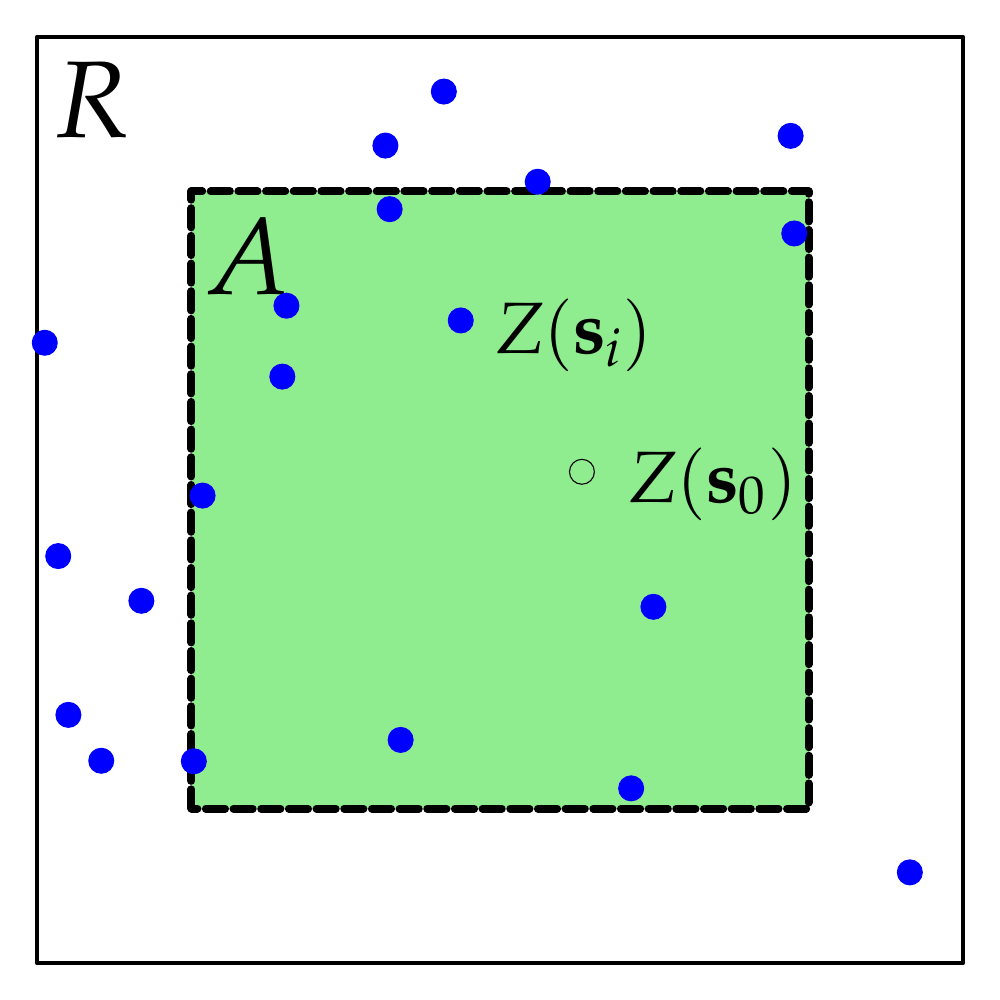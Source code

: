 % Created by tikzDevice version 0.6.2-92-0ad2792 on 2013-06-04 16:33:46
% !TEX encoding = UTF-8 Unicode
\documentclass[mathserif,compress]{beamer}
\nonstopmode

\usepackage{tikz}

\usepackage[active,tightpage,psfixbb]{preview}

\PreviewEnvironment{pgfpicture}

\setlength\PreviewBorder{0pt}

\newcommand{\SweaveOpts}[1]{}  % do not interfere with LaTeX
\newcommand{\SweaveInput}[1]{} % because they are not real TeX commands
\newcommand{\Sexpr}[1]{}       % will only be parsed by R

 
\usepackage{beamerthemeDresden} 
\usepackage[english]{babel}
\usepackage{amsmath,amssymb}
\usepackage[latin1]{inputenc}
\usepackage{palatino}
\usepackage{graphicx}
\usepackage{subfigure}
\usepackage{pgf}
\usepackage{relsize}
\def\beq{\begin{equation}}
\def\eeq{\end{equation}}
\def\bit{\begin{itemize}}
\def\eit{\end{itemize}}
\def\bdm{\begin{displaymath}}
\def\edm{\end{displaymath}}
\def\ben{\begin{enumerate}}
\def\een{\end{enumerate}}
\def\bc{\mathbf{c}}
\def\bd{\mathbf{d}}
\def\bh{\mathbf{h}}
\def\bm{\mathbf{m}}
\def\br{\mathbf{r}}
\def\bs{\mathbf{s}}
\def\bu{\mathbf{u}}
\def\bv{\mathbf{v}}
\def\bw{\mathbf{w}}
\def\bx{\mathbf{x}}
\def\by{\mathbf{y}}
\def\bz{\mathbf{z}}
\def\bA{\mathbf{A}}
\def\bD{\mathbf{D}}
\def\bG{\mathbf{G}}
\def\bI{\mathbf{I}}
\def\bQ{\mathbf{Q}}
\def\bR{\mathbf{R}}
\def\bS{\mathbf{S}}
\def\bV{\mathbf{V}}
\def\bW{\mathbf{W}}
\def\bX{\mathbf{X}}
\def\bY{\mathbf{Y}}
\def\bZ{\mathbf{Z}}
\def\cB{\mathcal{B}}
\def\cF{\mathcal{F}}
\def\cI{\mathcal{I}}
\def\cK{\mathcal{K}}
\def\cU{\mathcal{U}}
\def\bbeta{\mbox{\boldmath $\beta$}}
\def\bepsilon{\mbox{\boldmath $\epsilon$}}
\def\bdelta{\mbox{\boldmath $\delta$}}
\def\bgamma{\mbox{\boldmath $\gamma$}}
\def\bldeta{\mbox{\boldmath $\eta$}}
\def\bphi{\mbox{\boldmath $\phi$}}
\def\bkappa{\mbox{\boldmath $\kappa$}}
\def\blambda{\mbox{\boldmath $\lambda$}}
\def\bmu{\mbox{\boldmath $\mu$}}
\def\bnu{\mbox{\boldmath $\nu$}}
\def\btheta{\mbox{\boldmath $\theta$}}
\def\brho{\mbox{\boldmath $\rho$}}
\def\bDelta{\mbox{\boldmath $\Delta$}}
\def\bLambda{\mbox{\boldmath $\Lambda$}}
\def\bSigma{\mbox{\boldmath $\Sigma$}}
\def\var{\textrm{var}}
\def\cov{\textrm{cov}}
\def\log{\textrm{log}}
\def\median{\textrm{median}}
\def\argmin{\textrm{arg min }}
\def\bzero{\mathbf{0}}
\def\bone{\mathbf{1}}
\def\Poi{\textrm{Poi}}
\def\Unif{\textrm{Unif}}
\def\upp{^\prime}
\def\upi{^{-1}}
\newcommand{\cye}[1]{\color{yellow!70!black}#1}
\newcommand{\cre}[1]{\color{red!70!black}#1}
\newcommand{\cbl}[1]{\color{blue!70!black}#1}
\newcommand{\cgr}[1]{\color{green!70!black}#1}

\begin{document}

\begin{tikzpicture}[x=1pt,y=1pt]
\definecolor[named]{fillColor}{rgb}{1.00,1.00,1.00}
\path[use as bounding box,fill=fillColor,fill opacity=0.00] (0,0) rectangle (361.35,361.35);
\begin{scope}
\path[clip] (  0.00,  0.00) rectangle (361.35,361.35);
\definecolor[named]{drawColor}{rgb}{0.00,0.00,0.00}

\path[draw=drawColor,line width= 1.6pt,line join=round,line cap=round] ( 13.38, 13.38) rectangle (347.97,347.97);
\end{scope}
\begin{scope}
\path[clip] (  0.00,  0.00) rectangle (361.35,361.35);
\definecolor[named]{drawColor}{rgb}{0.00,0.00,0.00}
\definecolor[named]{fillColor}{rgb}{0.56,0.93,0.56}

\path[draw=drawColor,line width= 2.8pt,dash pattern=on 7pt off 3pt ,line join=round,line cap=round,fill=fillColor] ( 69.15, 69.15) rectangle (292.20,292.20);

\node[text=drawColor,anchor=base,inner sep=0pt, outer sep=0pt, scale=  3.60] at ( 33.46,311.64) {$R$};

\node[text=drawColor,anchor=base,inner sep=0pt, outer sep=0pt, scale=  3.60] at ( 90.34,254.76) {$A$};
\definecolor[named]{drawColor}{rgb}{0.00,0.00,1.00}
\definecolor[named]{fillColor}{rgb}{0.00,0.00,1.00}

\path[draw=drawColor,line width= 0.4pt,line join=round,line cap=round,fill=fillColor] ( 36.59, 86.45) circle (  4.50);

\path[draw=drawColor,line width= 0.4pt,line join=round,line cap=round,fill=fillColor] (287.00,276.98) circle (  4.50);

\path[draw=drawColor,line width= 0.4pt,line join=round,line cap=round,fill=fillColor] (328.77, 46.12) circle (  4.50);

\path[draw=drawColor,line width= 0.4pt,line join=round,line cap=round,fill=fillColor] (103.51,250.88) circle (  4.50);

\path[draw=drawColor,line width= 0.4pt,line join=round,line cap=round,fill=fillColor] ( 70.04, 86.26) circle (  4.50);

\path[draw=drawColor,line width= 0.4pt,line join=round,line cap=round,fill=fillColor] ( 24.72,103.03) circle (  4.50);

\path[draw=drawColor,line width= 0.4pt,line join=round,line cap=round,fill=fillColor] ( 73.20,182.27) circle (  4.50);

\path[draw=drawColor,line width= 0.4pt,line join=round,line cap=round,fill=fillColor] (228.07, 76.48) circle (  4.50);

\path[draw=drawColor,line width= 0.4pt,line join=round,line cap=round,fill=fillColor] ( 21.04,160.41) circle (  4.50);

\path[draw=drawColor,line width= 0.4pt,line join=round,line cap=round,fill=fillColor] ( 16.17,237.49) circle (  4.50);

\path[draw=drawColor,line width= 0.4pt,line join=round,line cap=round,fill=fillColor] (144.77, 93.98) circle (  4.50);

\path[draw=drawColor,line width= 0.4pt,line join=round,line cap=round,fill=fillColor] (285.69,312.25) circle (  4.50);

\path[draw=drawColor,line width= 0.4pt,line join=round,line cap=round,fill=fillColor] (139.27,308.74) circle (  4.50);

\path[draw=drawColor,line width= 0.4pt,line join=round,line cap=round,fill=fillColor] (140.80,285.76) circle (  4.50);

\path[draw=drawColor,line width= 0.4pt,line join=round,line cap=round,fill=fillColor] (102.02,225.26) circle (  4.50);

\path[draw=drawColor,line width= 0.4pt,line join=round,line cap=round,fill=fillColor] (160.38,328.26) circle (  4.50);

\path[draw=drawColor,line width= 0.4pt,line join=round,line cap=round,fill=fillColor] (166.49,245.55) circle (  4.50);

\path[draw=drawColor,line width= 0.4pt,line join=round,line cap=round,fill=fillColor] (194.30,295.67) circle (  4.50);

\path[draw=drawColor,line width= 0.4pt,line join=round,line cap=round,fill=fillColor] (236.11,142.08) circle (  4.50);

\path[draw=drawColor,line width= 0.4pt,line join=round,line cap=round,fill=fillColor] ( 51.09,144.25) circle (  4.50);
\definecolor[named]{drawColor}{rgb}{0.00,0.00,0.00}

\path[draw=drawColor,line width= 0.4pt,line join=round,line cap=round] (210.28,190.87) circle (  4.50);

\node[text=drawColor,anchor=base,inner sep=0pt, outer sep=0pt, scale=  2.40] at (207.44,233.48) {$Z(\bs_i)$};

\node[text=drawColor,anchor=base,inner sep=0pt, outer sep=0pt, scale=  2.40] at (257.63,179.95) {$Z(\bs_0)$};
\end{scope}
\end{tikzpicture}

\end{document}
